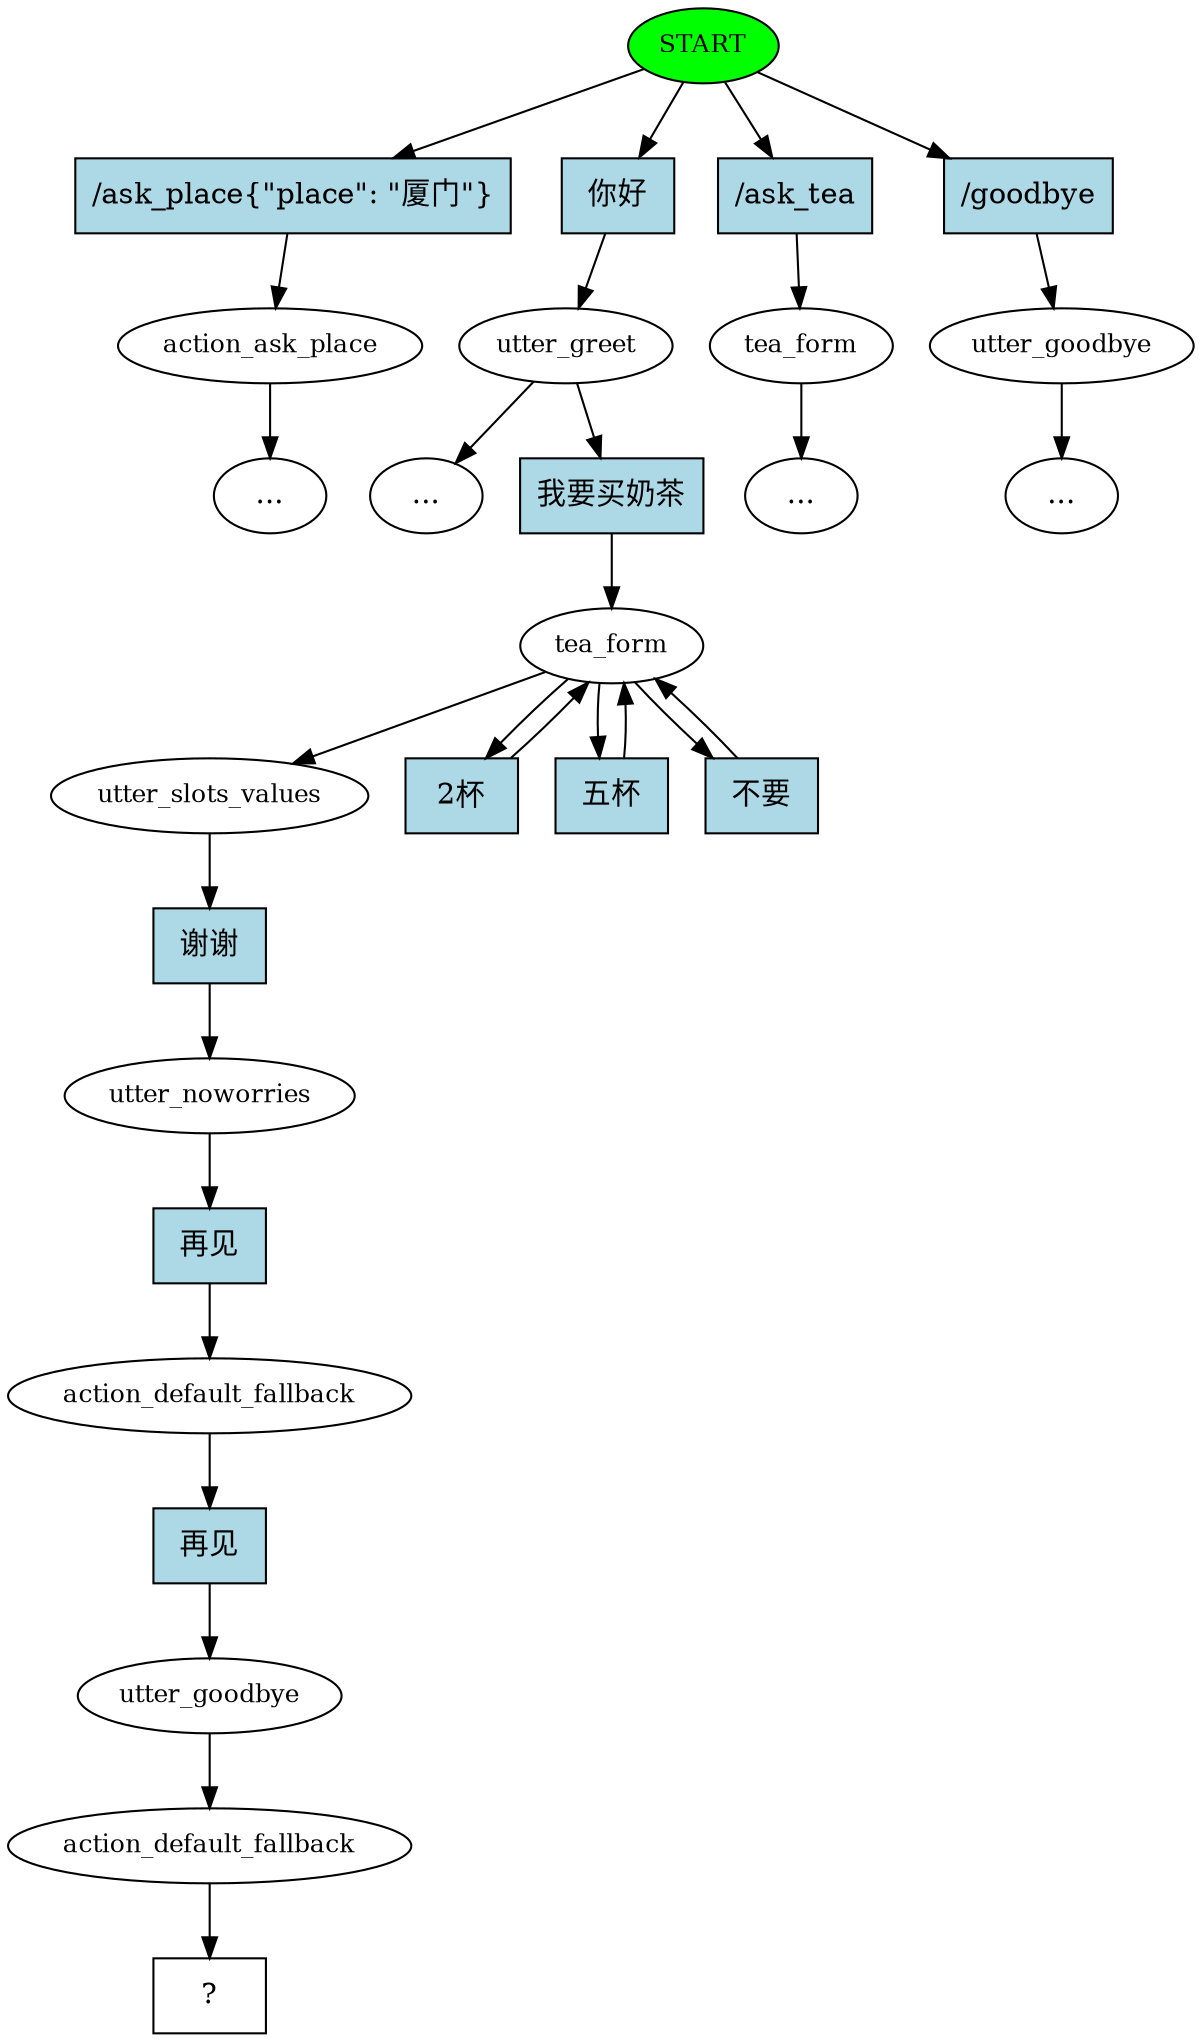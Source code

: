 digraph  {
0 [class="start active", fillcolor=green, fontsize=12, label=START, style=filled];
1 [class="", fontsize=12, label=action_ask_place];
2 [class=active, fontsize=12, label=utter_greet];
3 [class="", fontsize=12, label=tea_form];
"-6" [class=ellipsis, label="..."];
"-8" [class=ellipsis, label="..."];
7 [class="", fontsize=12, label=utter_goodbye];
"-9" [class=ellipsis, label="..."];
"-11" [class=ellipsis, label="..."];
11 [class=active, fontsize=12, label=tea_form];
20 [class=active, fontsize=12, label=utter_slots_values];
21 [class=active, fontsize=12, label=utter_noworries];
22 [class=active, fontsize=12, label=action_default_fallback];
23 [class=active, fontsize=12, label=utter_goodbye];
24 [class=active, fontsize=12, label=action_default_fallback];
25 [class="intent dashed active", label="  ?  ", shape=rect];
26 [class=intent, fillcolor=lightblue, label="/ask_place\{\"place\":\ \"厦门\"\}", shape=rect, style=filled];
27 [class="intent active", fillcolor=lightblue, label="你好", shape=rect, style=filled];
28 [class=intent, fillcolor=lightblue, label="/ask_tea", shape=rect, style=filled];
29 [class=intent, fillcolor=lightblue, label="/goodbye", shape=rect, style=filled];
30 [class="intent active", fillcolor=lightblue, label="我要买奶茶", shape=rect, style=filled];
31 [class="intent active", fillcolor=lightblue, label="2杯", shape=rect, style=filled];
32 [class="intent active", fillcolor=lightblue, label="五杯", shape=rect, style=filled];
33 [class="intent active", fillcolor=lightblue, label="不要", shape=rect, style=filled];
34 [class="intent active", fillcolor=lightblue, label="谢谢", shape=rect, style=filled];
35 [class="intent active", fillcolor=lightblue, label="再见", shape=rect, style=filled];
36 [class="intent active", fillcolor=lightblue, label="再见", shape=rect, style=filled];
0 -> 26  [class="", key=0];
0 -> 27  [class=active, key=0];
0 -> 28  [class="", key=0];
0 -> 29  [class="", key=0];
1 -> "-11"  [class="", key=NONE, label=""];
2 -> "-8"  [class="", key=NONE, label=""];
2 -> 30  [class=active, key=0];
3 -> "-6"  [class="", key=NONE, label=""];
7 -> "-9"  [class="", key=NONE, label=""];
11 -> 20  [class=active, key=NONE, label=""];
11 -> 31  [class=active, key=0];
11 -> 32  [class=active, key=0];
11 -> 33  [class=active, key=0];
20 -> 34  [class=active, key=0];
21 -> 35  [class=active, key=0];
22 -> 36  [class=active, key=0];
23 -> 24  [class=active, key=NONE, label=""];
24 -> 25  [class=active, key=NONE, label=""];
26 -> 1  [class="", key=0];
27 -> 2  [class=active, key=0];
28 -> 3  [class="", key=0];
29 -> 7  [class="", key=0];
30 -> 11  [class=active, key=0];
31 -> 11  [class=active, key=0];
32 -> 11  [class=active, key=0];
33 -> 11  [class=active, key=0];
34 -> 21  [class=active, key=0];
35 -> 22  [class=active, key=0];
36 -> 23  [class=active, key=0];
}
